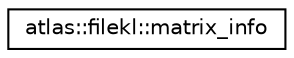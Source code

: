 digraph "Graphical Class Hierarchy"
{
  edge [fontname="Helvetica",fontsize="10",labelfontname="Helvetica",labelfontsize="10"];
  node [fontname="Helvetica",fontsize="10",shape=record];
  rankdir="LR";
  Node1 [label="atlas::filekl::matrix_info",height=0.2,width=0.4,color="black", fillcolor="white", style="filled",URL="$classatlas_1_1filekl_1_1matrix__info.html"];
}

